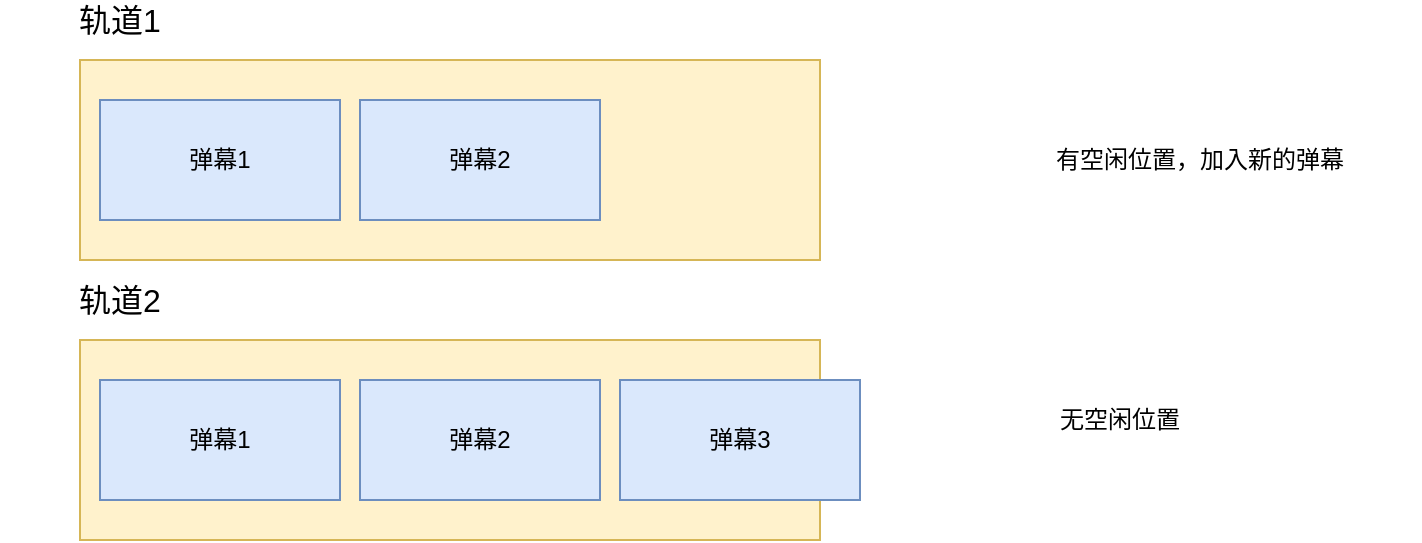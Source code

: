 <mxfile version="13.6.5" type="github">
  <diagram id="k5ysXUYID-QW4RiTL8Hw" name="Page-1">
    <mxGraphModel dx="1298" dy="736" grid="1" gridSize="10" guides="1" tooltips="1" connect="1" arrows="1" fold="1" page="1" pageScale="1" pageWidth="827" pageHeight="1500" math="0" shadow="0">
      <root>
        <mxCell id="0" />
        <mxCell id="1" parent="0" />
        <mxCell id="y-2H_7BcOOzhHPECvJK4-1" value="" style="rounded=0;whiteSpace=wrap;html=1;fillColor=#fff2cc;strokeColor=#d6b656;" vertex="1" parent="1">
          <mxGeometry x="100" y="190" width="370" height="100" as="geometry" />
        </mxCell>
        <mxCell id="y-2H_7BcOOzhHPECvJK4-2" value="弹幕1" style="rounded=0;whiteSpace=wrap;html=1;fillColor=#dae8fc;strokeColor=#6c8ebf;" vertex="1" parent="1">
          <mxGeometry x="110" y="210" width="120" height="60" as="geometry" />
        </mxCell>
        <mxCell id="y-2H_7BcOOzhHPECvJK4-3" value="弹幕2" style="rounded=0;whiteSpace=wrap;html=1;fillColor=#dae8fc;strokeColor=#6c8ebf;" vertex="1" parent="1">
          <mxGeometry x="240" y="210" width="120" height="60" as="geometry" />
        </mxCell>
        <mxCell id="y-2H_7BcOOzhHPECvJK4-9" value="" style="rounded=0;whiteSpace=wrap;html=1;fillColor=#fff2cc;strokeColor=#d6b656;" vertex="1" parent="1">
          <mxGeometry x="100" y="330" width="370" height="100" as="geometry" />
        </mxCell>
        <mxCell id="y-2H_7BcOOzhHPECvJK4-10" value="弹幕1" style="rounded=0;whiteSpace=wrap;html=1;fillColor=#dae8fc;strokeColor=#6c8ebf;" vertex="1" parent="1">
          <mxGeometry x="110" y="350" width="120" height="60" as="geometry" />
        </mxCell>
        <mxCell id="y-2H_7BcOOzhHPECvJK4-11" value="弹幕2" style="rounded=0;whiteSpace=wrap;html=1;fillColor=#dae8fc;strokeColor=#6c8ebf;" vertex="1" parent="1">
          <mxGeometry x="240" y="350" width="120" height="60" as="geometry" />
        </mxCell>
        <mxCell id="y-2H_7BcOOzhHPECvJK4-13" value="弹幕3" style="rounded=0;whiteSpace=wrap;html=1;fillColor=#dae8fc;strokeColor=#6c8ebf;" vertex="1" parent="1">
          <mxGeometry x="370" y="350" width="120" height="60" as="geometry" />
        </mxCell>
        <mxCell id="y-2H_7BcOOzhHPECvJK4-14" value="有空闲位置，加入新的弹幕" style="text;html=1;strokeColor=none;fillColor=none;align=center;verticalAlign=middle;whiteSpace=wrap;rounded=0;" vertex="1" parent="1">
          <mxGeometry x="550" y="230" width="220" height="20" as="geometry" />
        </mxCell>
        <mxCell id="y-2H_7BcOOzhHPECvJK4-15" value="无空闲位置" style="text;html=1;strokeColor=none;fillColor=none;align=center;verticalAlign=middle;whiteSpace=wrap;rounded=0;" vertex="1" parent="1">
          <mxGeometry x="550" y="360" width="140" height="20" as="geometry" />
        </mxCell>
        <mxCell id="y-2H_7BcOOzhHPECvJK4-16" value="&lt;font style=&quot;font-size: 16px&quot;&gt;轨道1&lt;/font&gt;" style="text;html=1;strokeColor=none;fillColor=none;align=center;verticalAlign=middle;whiteSpace=wrap;rounded=0;" vertex="1" parent="1">
          <mxGeometry x="60" y="160" width="120" height="20" as="geometry" />
        </mxCell>
        <mxCell id="y-2H_7BcOOzhHPECvJK4-17" value="&lt;span style=&quot;font-size: 16px&quot;&gt;轨道2&lt;/span&gt;" style="text;html=1;strokeColor=none;fillColor=none;align=center;verticalAlign=middle;whiteSpace=wrap;rounded=0;" vertex="1" parent="1">
          <mxGeometry x="60" y="300" width="120" height="20" as="geometry" />
        </mxCell>
      </root>
    </mxGraphModel>
  </diagram>
</mxfile>
